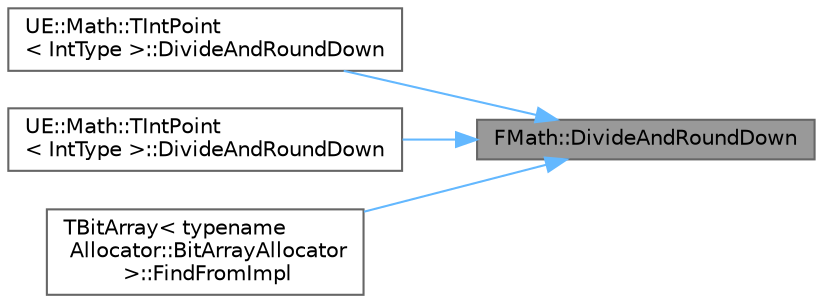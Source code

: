 digraph "FMath::DivideAndRoundDown"
{
 // INTERACTIVE_SVG=YES
 // LATEX_PDF_SIZE
  bgcolor="transparent";
  edge [fontname=Helvetica,fontsize=10,labelfontname=Helvetica,labelfontsize=10];
  node [fontname=Helvetica,fontsize=10,shape=box,height=0.2,width=0.4];
  rankdir="RL";
  Node1 [id="Node000001",label="FMath::DivideAndRoundDown",height=0.2,width=0.4,color="gray40", fillcolor="grey60", style="filled", fontcolor="black",tooltip="Divides two integers and rounds down."];
  Node1 -> Node2 [id="edge1_Node000001_Node000002",dir="back",color="steelblue1",style="solid",tooltip=" "];
  Node2 [id="Node000002",label="UE::Math::TIntPoint\l\< IntType \>::DivideAndRoundDown",height=0.2,width=0.4,color="grey40", fillcolor="white", style="filled",URL="$dd/d65/structUE_1_1Math_1_1TIntPoint.html#a89e46208d5e37e996d8bf81dddeb574f",tooltip=" "];
  Node1 -> Node3 [id="edge2_Node000001_Node000003",dir="back",color="steelblue1",style="solid",tooltip=" "];
  Node3 [id="Node000003",label="UE::Math::TIntPoint\l\< IntType \>::DivideAndRoundDown",height=0.2,width=0.4,color="grey40", fillcolor="white", style="filled",URL="$dd/d65/structUE_1_1Math_1_1TIntPoint.html#a88d0c28bfc2d15263808821be8e618a5",tooltip=" "];
  Node1 -> Node4 [id="edge3_Node000001_Node000004",dir="back",color="steelblue1",style="solid",tooltip=" "];
  Node4 [id="Node000004",label="TBitArray\< typename\l Allocator::BitArrayAllocator\l \>::FindFromImpl",height=0.2,width=0.4,color="grey40", fillcolor="white", style="filled",URL="$d5/d67/classTBitArray.html#ab43d4278c3fbfab2694e34797a4ce677",tooltip=" "];
}
